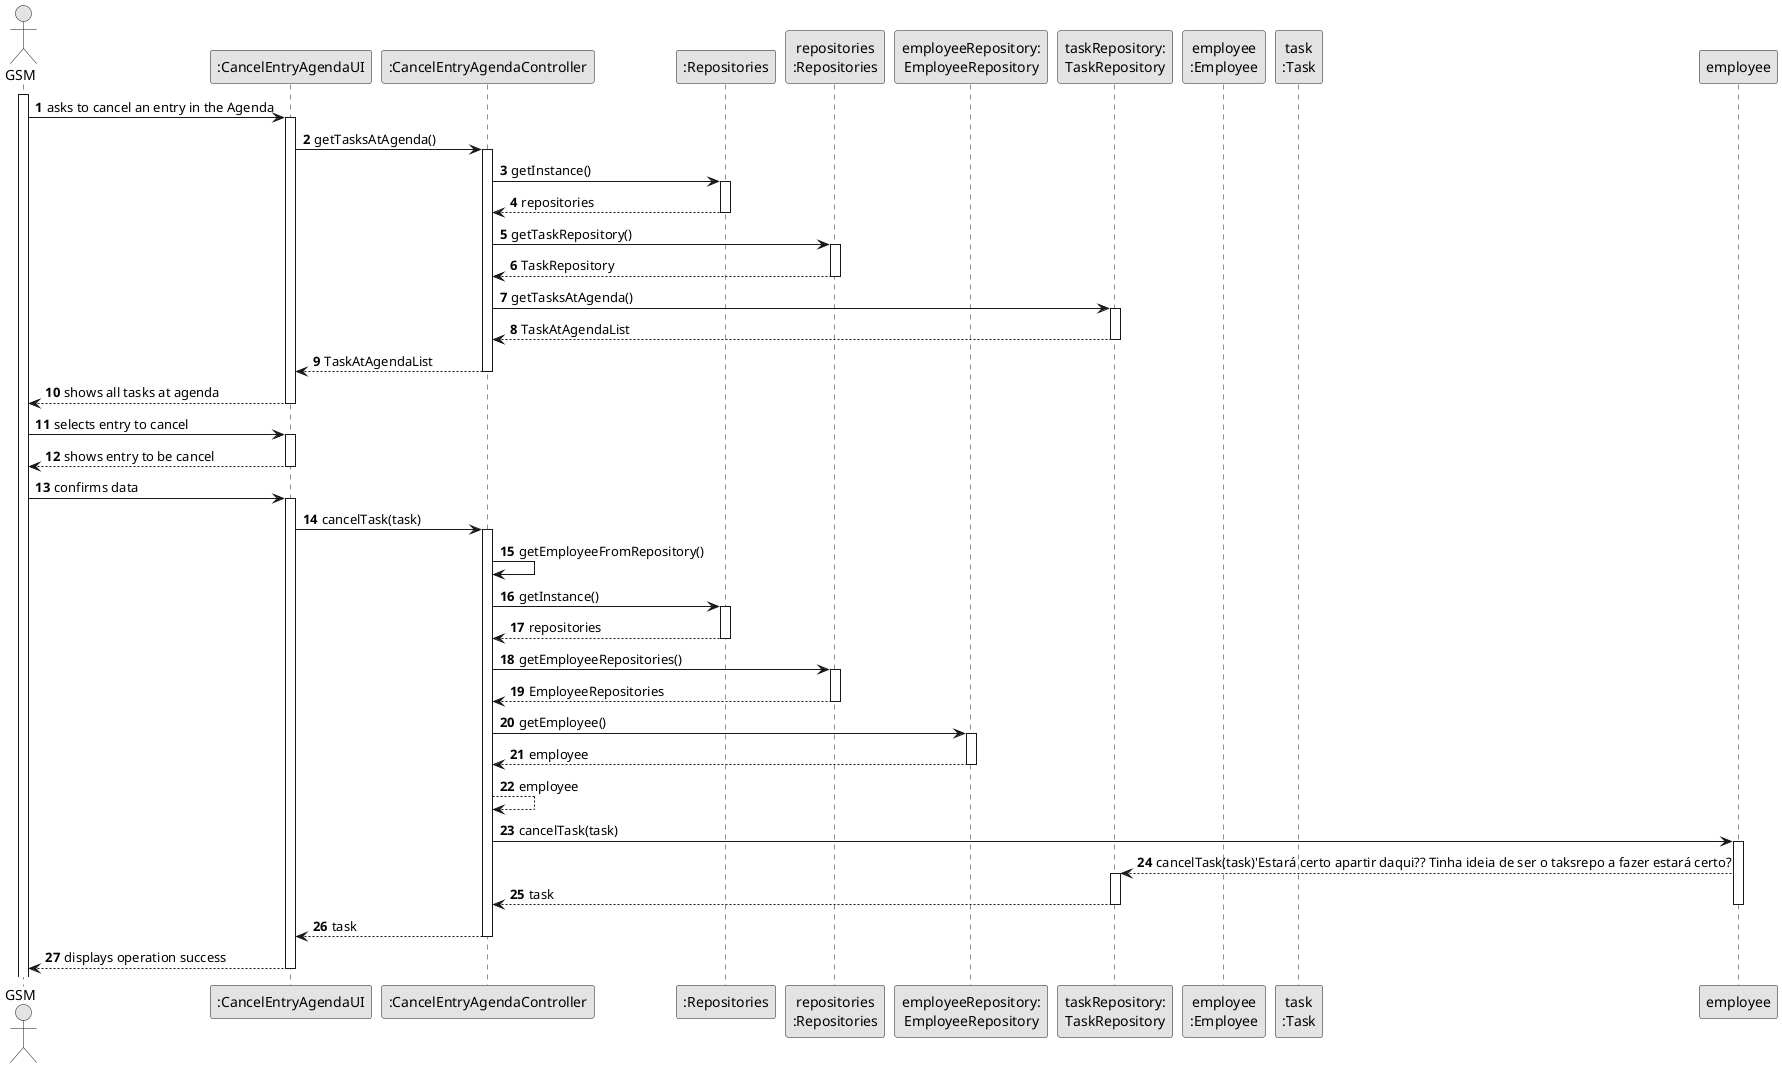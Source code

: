 @startuml
skinparam monochrome true
skinparam packageStyle rectangle
skinparam shadowing false

autonumber

actor "GSM" as GSM
participant ":CancelEntryAgendaUI" as UI
participant ":CancelEntryAgendaController" as CTRL
participant ":Repositories" as RepositorySingleton
participant "repositories\n:Repositories" as PLAT
participant "employeeRepository:\nEmployeeRepository" as EmployeeRepository
participant "taskRepository:\nTaskRepository" as TaskRepository

participant "employee\n:Employee" as Employee
participant "task\n:Task" as Task

activate GSM

    GSM -> UI : asks to cancel an entry in the Agenda
    activate UI
        UI -> CTRL : getTasksAtAgenda()
        activate CTRL

            CTRL -> RepositorySingleton : getInstance()
            activate RepositorySingleton

                RepositorySingleton --> CTRL: repositories
            deactivate RepositorySingleton

            CTRL -> PLAT : getTaskRepository()
            activate PLAT

                PLAT --> CTRL: TaskRepository
            deactivate PLAT

            CTRL -> TaskRepository : getTasksAtAgenda()
            activate TaskRepository

                TaskRepository --> CTRL : TaskAtAgendaList
            deactivate TaskRepository


            CTRL --> UI : TaskAtAgendaList
        deactivate CTRL

        UI --> GSM : shows all tasks at agenda
    deactivate UI

    GSM -> UI : selects entry to cancel
    activate UI
        UI --> GSM : shows entry to be cancel
    deactivate UI

    GSM -> UI : confirms data
    activate UI
        UI -> CTRL: cancelTask(task)
        activate CTRL
            CTRL->CTRL: getEmployeeFromRepository()
            CTRL -> RepositorySingleton : getInstance()
            activate RepositorySingleton
                RepositorySingleton --> CTRL : repositories
            deactivate RepositorySingleton
            CTRL -> PLAT : getEmployeeRepositories()
            activate PLAT
                PLAT --> CTRL : EmployeeRepositories
            deactivate PLAT
            CTRL -> EmployeeRepository: getEmployee()
            activate EmployeeRepository
                EmployeeRepository -->CTRL: employee
            deactivate EmployeeRepository
            CTRL --> CTRL: employee
            CTRL -> employee: cancelTask(task)
            activate employee
                employee -->TaskRepository: cancelTask(task)'Estará certo apartir daqui?? Tinha ideia de ser o taksrepo a fazer estará certo?
                activate TaskRepository
                    TaskRepository --> CTRL: task
                deactivate TaskRepository
            deactivate employee
            CTRL --> UI: task

        deactivate CTRL
        UI --> GSM : displays operation success

    deactivate UI

@enduml